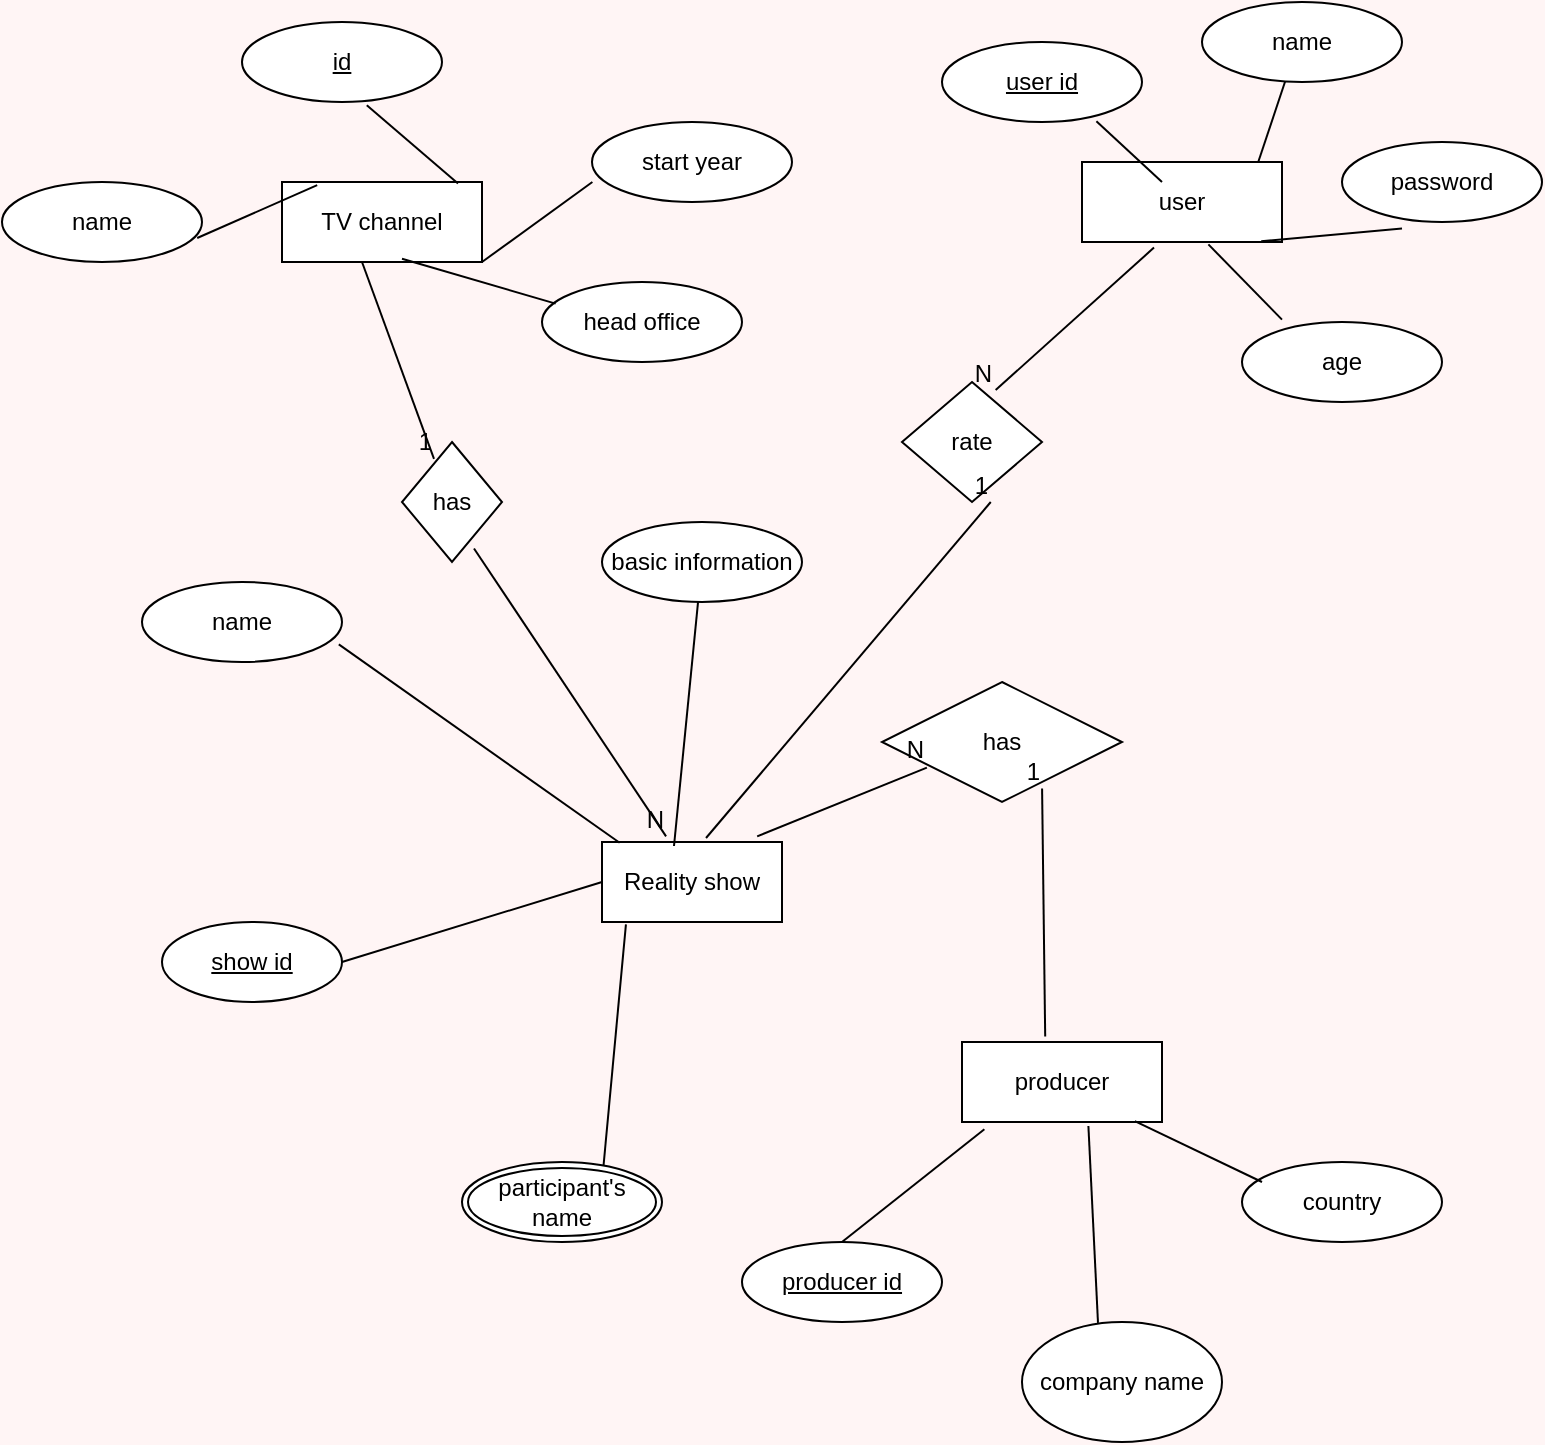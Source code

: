 <mxfile version="21.6.6" type="device">
  <diagram id="R2lEEEUBdFMjLlhIrx00" name="Page-1">
    <mxGraphModel dx="1050" dy="542" grid="1" gridSize="10" guides="1" tooltips="1" connect="1" arrows="0" fold="1" page="1" pageScale="1" pageWidth="850" pageHeight="1100" background="#fff5f5" math="0" shadow="0" extFonts="Permanent Marker^https://fonts.googleapis.com/css?family=Permanent+Marker">
      <root>
        <mxCell id="0" />
        <mxCell id="1" parent="0" />
        <mxCell id="mD55ZFkwyIkEzU0t6Eyz-1" value="Reality show" style="whiteSpace=wrap;html=1;align=center;" parent="1" vertex="1">
          <mxGeometry x="370" y="620" width="90" height="40" as="geometry" />
        </mxCell>
        <mxCell id="ZFWlgPHszVMF4P1lqxEH-1" value="show id" style="ellipse;whiteSpace=wrap;html=1;align=center;fontStyle=4;" vertex="1" parent="1">
          <mxGeometry x="150" y="660" width="90" height="40" as="geometry" />
        </mxCell>
        <mxCell id="ZFWlgPHszVMF4P1lqxEH-5" value="" style="endArrow=none;html=1;rounded=0;entryX=0;entryY=0.5;entryDx=0;entryDy=0;exitX=1;exitY=0.5;exitDx=0;exitDy=0;" edge="1" parent="1" source="ZFWlgPHszVMF4P1lqxEH-1" target="mD55ZFkwyIkEzU0t6Eyz-1">
          <mxGeometry relative="1" as="geometry">
            <mxPoint x="260" y="690" as="sourcePoint" />
            <mxPoint x="340" y="690" as="targetPoint" />
          </mxGeometry>
        </mxCell>
        <mxCell id="ZFWlgPHszVMF4P1lqxEH-6" value="name" style="ellipse;whiteSpace=wrap;html=1;align=center;" vertex="1" parent="1">
          <mxGeometry x="140" y="490" width="100" height="40" as="geometry" />
        </mxCell>
        <mxCell id="ZFWlgPHszVMF4P1lqxEH-7" value="" style="endArrow=none;html=1;rounded=0;exitX=0.984;exitY=0.78;exitDx=0;exitDy=0;exitPerimeter=0;entryX=0.098;entryY=0.01;entryDx=0;entryDy=0;entryPerimeter=0;" edge="1" parent="1" source="ZFWlgPHszVMF4P1lqxEH-6" target="mD55ZFkwyIkEzU0t6Eyz-1">
          <mxGeometry relative="1" as="geometry">
            <mxPoint x="230" y="580" as="sourcePoint" />
            <mxPoint x="390" y="580" as="targetPoint" />
          </mxGeometry>
        </mxCell>
        <mxCell id="ZFWlgPHszVMF4P1lqxEH-9" value="basic information" style="ellipse;whiteSpace=wrap;html=1;align=center;" vertex="1" parent="1">
          <mxGeometry x="370" y="460" width="100" height="40" as="geometry" />
        </mxCell>
        <mxCell id="ZFWlgPHszVMF4P1lqxEH-10" value="" style="endArrow=none;html=1;rounded=0;exitX=0.4;exitY=0.05;exitDx=0;exitDy=0;exitPerimeter=0;" edge="1" parent="1" source="mD55ZFkwyIkEzU0t6Eyz-1" target="ZFWlgPHszVMF4P1lqxEH-9">
          <mxGeometry relative="1" as="geometry">
            <mxPoint x="340" y="680" as="sourcePoint" />
            <mxPoint x="430" y="520" as="targetPoint" />
            <Array as="points" />
          </mxGeometry>
        </mxCell>
        <mxCell id="ZFWlgPHszVMF4P1lqxEH-11" value="" style="endArrow=none;html=1;rounded=0;exitX=0.7;exitY=0.25;exitDx=0;exitDy=0;exitPerimeter=0;entryX=0.133;entryY=1.03;entryDx=0;entryDy=0;entryPerimeter=0;" edge="1" parent="1" source="ZFWlgPHszVMF4P1lqxEH-12" target="mD55ZFkwyIkEzU0t6Eyz-1">
          <mxGeometry relative="1" as="geometry">
            <mxPoint x="358.8" y="769.2" as="sourcePoint" />
            <mxPoint x="390" y="680" as="targetPoint" />
          </mxGeometry>
        </mxCell>
        <mxCell id="ZFWlgPHszVMF4P1lqxEH-12" value="participant&#39;s name" style="ellipse;shape=doubleEllipse;margin=3;whiteSpace=wrap;html=1;align=center;" vertex="1" parent="1">
          <mxGeometry x="300" y="780" width="100" height="40" as="geometry" />
        </mxCell>
        <mxCell id="ZFWlgPHszVMF4P1lqxEH-13" value="has" style="shape=rhombus;perimeter=rhombusPerimeter;whiteSpace=wrap;html=1;align=center;" vertex="1" parent="1">
          <mxGeometry x="510" y="540" width="120" height="60" as="geometry" />
        </mxCell>
        <mxCell id="ZFWlgPHszVMF4P1lqxEH-15" value="producer" style="whiteSpace=wrap;html=1;align=center;" vertex="1" parent="1">
          <mxGeometry x="550" y="720" width="100" height="40" as="geometry" />
        </mxCell>
        <mxCell id="ZFWlgPHszVMF4P1lqxEH-25" value="producer id" style="ellipse;whiteSpace=wrap;html=1;align=center;fontStyle=4;" vertex="1" parent="1">
          <mxGeometry x="440" y="820" width="100" height="40" as="geometry" />
        </mxCell>
        <mxCell id="ZFWlgPHszVMF4P1lqxEH-26" value="company name" style="ellipse;whiteSpace=wrap;html=1;align=center;" vertex="1" parent="1">
          <mxGeometry x="580" y="860" width="100" height="60" as="geometry" />
        </mxCell>
        <mxCell id="ZFWlgPHszVMF4P1lqxEH-27" value="country" style="ellipse;whiteSpace=wrap;html=1;align=center;" vertex="1" parent="1">
          <mxGeometry x="690" y="780" width="100" height="40" as="geometry" />
        </mxCell>
        <mxCell id="ZFWlgPHszVMF4P1lqxEH-28" value="" style="endArrow=none;html=1;rounded=0;exitX=0.5;exitY=0;exitDx=0;exitDy=0;entryX=0.112;entryY=1.09;entryDx=0;entryDy=0;entryPerimeter=0;" edge="1" parent="1" source="ZFWlgPHszVMF4P1lqxEH-25" target="ZFWlgPHszVMF4P1lqxEH-15">
          <mxGeometry relative="1" as="geometry">
            <mxPoint x="510" y="750" as="sourcePoint" />
            <mxPoint x="670" y="750" as="targetPoint" />
          </mxGeometry>
        </mxCell>
        <mxCell id="ZFWlgPHszVMF4P1lqxEH-29" value="" style="endArrow=none;html=1;rounded=0;exitX=0.1;exitY=0.25;exitDx=0;exitDy=0;exitPerimeter=0;entryX=0.864;entryY=0.99;entryDx=0;entryDy=0;entryPerimeter=0;" edge="1" parent="1" source="ZFWlgPHszVMF4P1lqxEH-27" target="ZFWlgPHszVMF4P1lqxEH-15">
          <mxGeometry relative="1" as="geometry">
            <mxPoint x="510" y="750" as="sourcePoint" />
            <mxPoint x="640" y="740" as="targetPoint" />
          </mxGeometry>
        </mxCell>
        <mxCell id="ZFWlgPHszVMF4P1lqxEH-30" value="" style="endArrow=none;html=1;rounded=0;exitX=0.38;exitY=0.007;exitDx=0;exitDy=0;exitPerimeter=0;entryX=0.632;entryY=1.05;entryDx=0;entryDy=0;entryPerimeter=0;" edge="1" parent="1" source="ZFWlgPHszVMF4P1lqxEH-26" target="ZFWlgPHszVMF4P1lqxEH-15">
          <mxGeometry relative="1" as="geometry">
            <mxPoint x="510" y="750" as="sourcePoint" />
            <mxPoint x="600" y="760" as="targetPoint" />
          </mxGeometry>
        </mxCell>
        <mxCell id="ZFWlgPHszVMF4P1lqxEH-32" value="" style="endArrow=none;html=1;rounded=0;exitX=0.416;exitY=-0.07;exitDx=0;exitDy=0;exitPerimeter=0;entryX=0.667;entryY=0.887;entryDx=0;entryDy=0;entryPerimeter=0;" edge="1" parent="1" source="ZFWlgPHszVMF4P1lqxEH-15" target="ZFWlgPHszVMF4P1lqxEH-13">
          <mxGeometry relative="1" as="geometry">
            <mxPoint x="510" y="750" as="sourcePoint" />
            <mxPoint x="670" y="750" as="targetPoint" />
          </mxGeometry>
        </mxCell>
        <mxCell id="ZFWlgPHszVMF4P1lqxEH-33" value="1" style="resizable=0;html=1;whiteSpace=wrap;align=right;verticalAlign=bottom;" connectable="0" vertex="1" parent="ZFWlgPHszVMF4P1lqxEH-32">
          <mxGeometry x="1" relative="1" as="geometry" />
        </mxCell>
        <mxCell id="ZFWlgPHszVMF4P1lqxEH-35" value="" style="endArrow=none;html=1;rounded=0;exitX=0.862;exitY=-0.07;exitDx=0;exitDy=0;exitPerimeter=0;entryX=0.187;entryY=0.713;entryDx=0;entryDy=0;entryPerimeter=0;" edge="1" parent="1" source="mD55ZFkwyIkEzU0t6Eyz-1" target="ZFWlgPHszVMF4P1lqxEH-13">
          <mxGeometry relative="1" as="geometry">
            <mxPoint x="500" y="650" as="sourcePoint" />
            <mxPoint x="670" y="750" as="targetPoint" />
          </mxGeometry>
        </mxCell>
        <mxCell id="ZFWlgPHszVMF4P1lqxEH-36" value="N" style="resizable=0;html=1;whiteSpace=wrap;align=right;verticalAlign=bottom;" connectable="0" vertex="1" parent="ZFWlgPHszVMF4P1lqxEH-35">
          <mxGeometry x="1" relative="1" as="geometry" />
        </mxCell>
        <mxCell id="ZFWlgPHszVMF4P1lqxEH-37" value="TV channel" style="whiteSpace=wrap;html=1;align=center;" vertex="1" parent="1">
          <mxGeometry x="210" y="290" width="100" height="40" as="geometry" />
        </mxCell>
        <mxCell id="ZFWlgPHszVMF4P1lqxEH-38" value="has" style="shape=rhombus;perimeter=rhombusPerimeter;whiteSpace=wrap;html=1;align=center;" vertex="1" parent="1">
          <mxGeometry x="270" y="420" width="50" height="60" as="geometry" />
        </mxCell>
        <mxCell id="ZFWlgPHszVMF4P1lqxEH-42" value="name" style="ellipse;whiteSpace=wrap;html=1;align=center;" vertex="1" parent="1">
          <mxGeometry x="70" y="290" width="100" height="40" as="geometry" />
        </mxCell>
        <mxCell id="ZFWlgPHszVMF4P1lqxEH-43" value="id" style="ellipse;whiteSpace=wrap;html=1;align=center;fontStyle=4;" vertex="1" parent="1">
          <mxGeometry x="190" y="210" width="100" height="40" as="geometry" />
        </mxCell>
        <mxCell id="ZFWlgPHszVMF4P1lqxEH-44" value="start year" style="ellipse;whiteSpace=wrap;html=1;align=center;" vertex="1" parent="1">
          <mxGeometry x="365" y="260" width="100" height="40" as="geometry" />
        </mxCell>
        <mxCell id="ZFWlgPHszVMF4P1lqxEH-45" value="head office" style="ellipse;whiteSpace=wrap;html=1;align=center;" vertex="1" parent="1">
          <mxGeometry x="340" y="340" width="100" height="40" as="geometry" />
        </mxCell>
        <mxCell id="ZFWlgPHszVMF4P1lqxEH-46" value="" style="endArrow=none;html=1;rounded=0;exitX=0.976;exitY=0.7;exitDx=0;exitDy=0;exitPerimeter=0;entryX=0.176;entryY=0.04;entryDx=0;entryDy=0;entryPerimeter=0;" edge="1" parent="1" source="ZFWlgPHszVMF4P1lqxEH-42" target="ZFWlgPHszVMF4P1lqxEH-37">
          <mxGeometry relative="1" as="geometry">
            <mxPoint x="510" y="450" as="sourcePoint" />
            <mxPoint x="670" y="450" as="targetPoint" />
          </mxGeometry>
        </mxCell>
        <mxCell id="ZFWlgPHszVMF4P1lqxEH-47" value="" style="endArrow=none;html=1;rounded=0;exitX=0.624;exitY=1.04;exitDx=0;exitDy=0;exitPerimeter=0;entryX=0.88;entryY=0.02;entryDx=0;entryDy=0;entryPerimeter=0;" edge="1" parent="1" source="ZFWlgPHszVMF4P1lqxEH-43" target="ZFWlgPHszVMF4P1lqxEH-37">
          <mxGeometry relative="1" as="geometry">
            <mxPoint x="510" y="450" as="sourcePoint" />
            <mxPoint x="670" y="450" as="targetPoint" />
          </mxGeometry>
        </mxCell>
        <mxCell id="ZFWlgPHszVMF4P1lqxEH-48" value="" style="endArrow=none;html=1;rounded=0;exitX=1;exitY=1;exitDx=0;exitDy=0;entryX=0.002;entryY=0.75;entryDx=0;entryDy=0;entryPerimeter=0;" edge="1" parent="1" source="ZFWlgPHszVMF4P1lqxEH-37" target="ZFWlgPHszVMF4P1lqxEH-44">
          <mxGeometry relative="1" as="geometry">
            <mxPoint x="510" y="450" as="sourcePoint" />
            <mxPoint x="670" y="450" as="targetPoint" />
          </mxGeometry>
        </mxCell>
        <mxCell id="ZFWlgPHszVMF4P1lqxEH-51" value="" style="endArrow=none;html=1;rounded=0;exitX=0.6;exitY=0.96;exitDx=0;exitDy=0;exitPerimeter=0;entryX=0.068;entryY=0.27;entryDx=0;entryDy=0;entryPerimeter=0;" edge="1" parent="1" source="ZFWlgPHszVMF4P1lqxEH-37" target="ZFWlgPHszVMF4P1lqxEH-45">
          <mxGeometry relative="1" as="geometry">
            <mxPoint x="510" y="450" as="sourcePoint" />
            <mxPoint x="670" y="450" as="targetPoint" />
          </mxGeometry>
        </mxCell>
        <mxCell id="ZFWlgPHszVMF4P1lqxEH-52" value="" style="endArrow=none;html=1;rounded=0;exitX=0.4;exitY=1;exitDx=0;exitDy=0;exitPerimeter=0;entryX=0.32;entryY=0.14;entryDx=0;entryDy=0;entryPerimeter=0;" edge="1" parent="1" source="ZFWlgPHszVMF4P1lqxEH-37" target="ZFWlgPHszVMF4P1lqxEH-38">
          <mxGeometry relative="1" as="geometry">
            <mxPoint x="510" y="450" as="sourcePoint" />
            <mxPoint x="670" y="450" as="targetPoint" />
          </mxGeometry>
        </mxCell>
        <mxCell id="ZFWlgPHszVMF4P1lqxEH-53" value="1" style="resizable=0;html=1;whiteSpace=wrap;align=right;verticalAlign=bottom;" connectable="0" vertex="1" parent="ZFWlgPHszVMF4P1lqxEH-52">
          <mxGeometry x="1" relative="1" as="geometry" />
        </mxCell>
        <mxCell id="ZFWlgPHszVMF4P1lqxEH-54" value="" style="endArrow=none;html=1;rounded=0;exitX=0.72;exitY=0.887;exitDx=0;exitDy=0;exitPerimeter=0;entryX=0.356;entryY=-0.07;entryDx=0;entryDy=0;entryPerimeter=0;" edge="1" parent="1" source="ZFWlgPHszVMF4P1lqxEH-38" target="mD55ZFkwyIkEzU0t6Eyz-1">
          <mxGeometry relative="1" as="geometry">
            <mxPoint x="510" y="450" as="sourcePoint" />
            <mxPoint x="670" y="450" as="targetPoint" />
          </mxGeometry>
        </mxCell>
        <mxCell id="ZFWlgPHszVMF4P1lqxEH-55" value="N" style="resizable=0;html=1;whiteSpace=wrap;align=right;verticalAlign=bottom;" connectable="0" vertex="1" parent="ZFWlgPHszVMF4P1lqxEH-54">
          <mxGeometry x="1" relative="1" as="geometry" />
        </mxCell>
        <mxCell id="ZFWlgPHszVMF4P1lqxEH-56" value="user" style="whiteSpace=wrap;html=1;align=center;" vertex="1" parent="1">
          <mxGeometry x="610" y="280" width="100" height="40" as="geometry" />
        </mxCell>
        <mxCell id="ZFWlgPHszVMF4P1lqxEH-57" value="rate" style="shape=rhombus;perimeter=rhombusPerimeter;whiteSpace=wrap;html=1;align=center;" vertex="1" parent="1">
          <mxGeometry x="520" y="390" width="70" height="60" as="geometry" />
        </mxCell>
        <mxCell id="ZFWlgPHszVMF4P1lqxEH-58" value="user id" style="ellipse;whiteSpace=wrap;html=1;align=center;fontStyle=4;" vertex="1" parent="1">
          <mxGeometry x="540" y="220" width="100" height="40" as="geometry" />
        </mxCell>
        <mxCell id="ZFWlgPHszVMF4P1lqxEH-59" value="name" style="ellipse;whiteSpace=wrap;html=1;align=center;" vertex="1" parent="1">
          <mxGeometry x="670" y="200" width="100" height="40" as="geometry" />
        </mxCell>
        <mxCell id="ZFWlgPHszVMF4P1lqxEH-60" value="password" style="ellipse;whiteSpace=wrap;html=1;align=center;" vertex="1" parent="1">
          <mxGeometry x="740" y="270" width="100" height="40" as="geometry" />
        </mxCell>
        <mxCell id="ZFWlgPHszVMF4P1lqxEH-61" value="age" style="ellipse;whiteSpace=wrap;html=1;align=center;" vertex="1" parent="1">
          <mxGeometry x="690" y="360" width="100" height="40" as="geometry" />
        </mxCell>
        <mxCell id="ZFWlgPHszVMF4P1lqxEH-62" value="" style="endArrow=none;html=1;rounded=0;exitX=0.578;exitY=-0.05;exitDx=0;exitDy=0;exitPerimeter=0;entryX=0.634;entryY=1;entryDx=0;entryDy=0;entryPerimeter=0;" edge="1" parent="1" source="mD55ZFkwyIkEzU0t6Eyz-1" target="ZFWlgPHszVMF4P1lqxEH-57">
          <mxGeometry relative="1" as="geometry">
            <mxPoint x="510" y="350" as="sourcePoint" />
            <mxPoint x="670" y="350" as="targetPoint" />
          </mxGeometry>
        </mxCell>
        <mxCell id="ZFWlgPHszVMF4P1lqxEH-63" value="1" style="resizable=0;html=1;whiteSpace=wrap;align=right;verticalAlign=bottom;" connectable="0" vertex="1" parent="ZFWlgPHszVMF4P1lqxEH-62">
          <mxGeometry x="1" relative="1" as="geometry" />
        </mxCell>
        <mxCell id="ZFWlgPHszVMF4P1lqxEH-64" value="" style="endArrow=none;html=1;rounded=0;entryX=0.669;entryY=0.067;entryDx=0;entryDy=0;entryPerimeter=0;exitX=0.36;exitY=1.07;exitDx=0;exitDy=0;exitPerimeter=0;" edge="1" parent="1" source="ZFWlgPHszVMF4P1lqxEH-56" target="ZFWlgPHszVMF4P1lqxEH-57">
          <mxGeometry relative="1" as="geometry">
            <mxPoint x="510" y="350" as="sourcePoint" />
            <mxPoint x="670" y="350" as="targetPoint" />
          </mxGeometry>
        </mxCell>
        <mxCell id="ZFWlgPHszVMF4P1lqxEH-65" value="N" style="resizable=0;html=1;whiteSpace=wrap;align=right;verticalAlign=bottom;" connectable="0" vertex="1" parent="ZFWlgPHszVMF4P1lqxEH-64">
          <mxGeometry x="1" relative="1" as="geometry" />
        </mxCell>
        <mxCell id="ZFWlgPHszVMF4P1lqxEH-66" value="" style="endArrow=none;html=1;rounded=0;exitX=0.772;exitY=0.99;exitDx=0;exitDy=0;exitPerimeter=0;entryX=0.4;entryY=0.25;entryDx=0;entryDy=0;entryPerimeter=0;" edge="1" parent="1" source="ZFWlgPHszVMF4P1lqxEH-58" target="ZFWlgPHszVMF4P1lqxEH-56">
          <mxGeometry relative="1" as="geometry">
            <mxPoint x="510" y="350" as="sourcePoint" />
            <mxPoint x="670" y="350" as="targetPoint" />
          </mxGeometry>
        </mxCell>
        <mxCell id="ZFWlgPHszVMF4P1lqxEH-67" value="" style="endArrow=none;html=1;rounded=0;exitX=0.416;exitY=0.99;exitDx=0;exitDy=0;exitPerimeter=0;entryX=0.88;entryY=0.01;entryDx=0;entryDy=0;entryPerimeter=0;" edge="1" parent="1" source="ZFWlgPHszVMF4P1lqxEH-59" target="ZFWlgPHszVMF4P1lqxEH-56">
          <mxGeometry relative="1" as="geometry">
            <mxPoint x="510" y="350" as="sourcePoint" />
            <mxPoint x="670" y="350" as="targetPoint" />
          </mxGeometry>
        </mxCell>
        <mxCell id="ZFWlgPHszVMF4P1lqxEH-68" value="" style="endArrow=none;html=1;rounded=0;entryX=0.3;entryY=1.08;entryDx=0;entryDy=0;entryPerimeter=0;exitX=0.896;exitY=0.99;exitDx=0;exitDy=0;exitPerimeter=0;" edge="1" parent="1" source="ZFWlgPHszVMF4P1lqxEH-56" target="ZFWlgPHszVMF4P1lqxEH-60">
          <mxGeometry relative="1" as="geometry">
            <mxPoint x="700" y="350" as="sourcePoint" />
            <mxPoint x="670" y="350" as="targetPoint" />
          </mxGeometry>
        </mxCell>
        <mxCell id="ZFWlgPHszVMF4P1lqxEH-69" value="" style="endArrow=none;html=1;rounded=0;entryX=0.2;entryY=-0.03;entryDx=0;entryDy=0;entryPerimeter=0;exitX=0.632;exitY=1.03;exitDx=0;exitDy=0;exitPerimeter=0;" edge="1" parent="1" source="ZFWlgPHszVMF4P1lqxEH-56" target="ZFWlgPHszVMF4P1lqxEH-61">
          <mxGeometry relative="1" as="geometry">
            <mxPoint x="510" y="350" as="sourcePoint" />
            <mxPoint x="670" y="350" as="targetPoint" />
          </mxGeometry>
        </mxCell>
      </root>
    </mxGraphModel>
  </diagram>
</mxfile>

